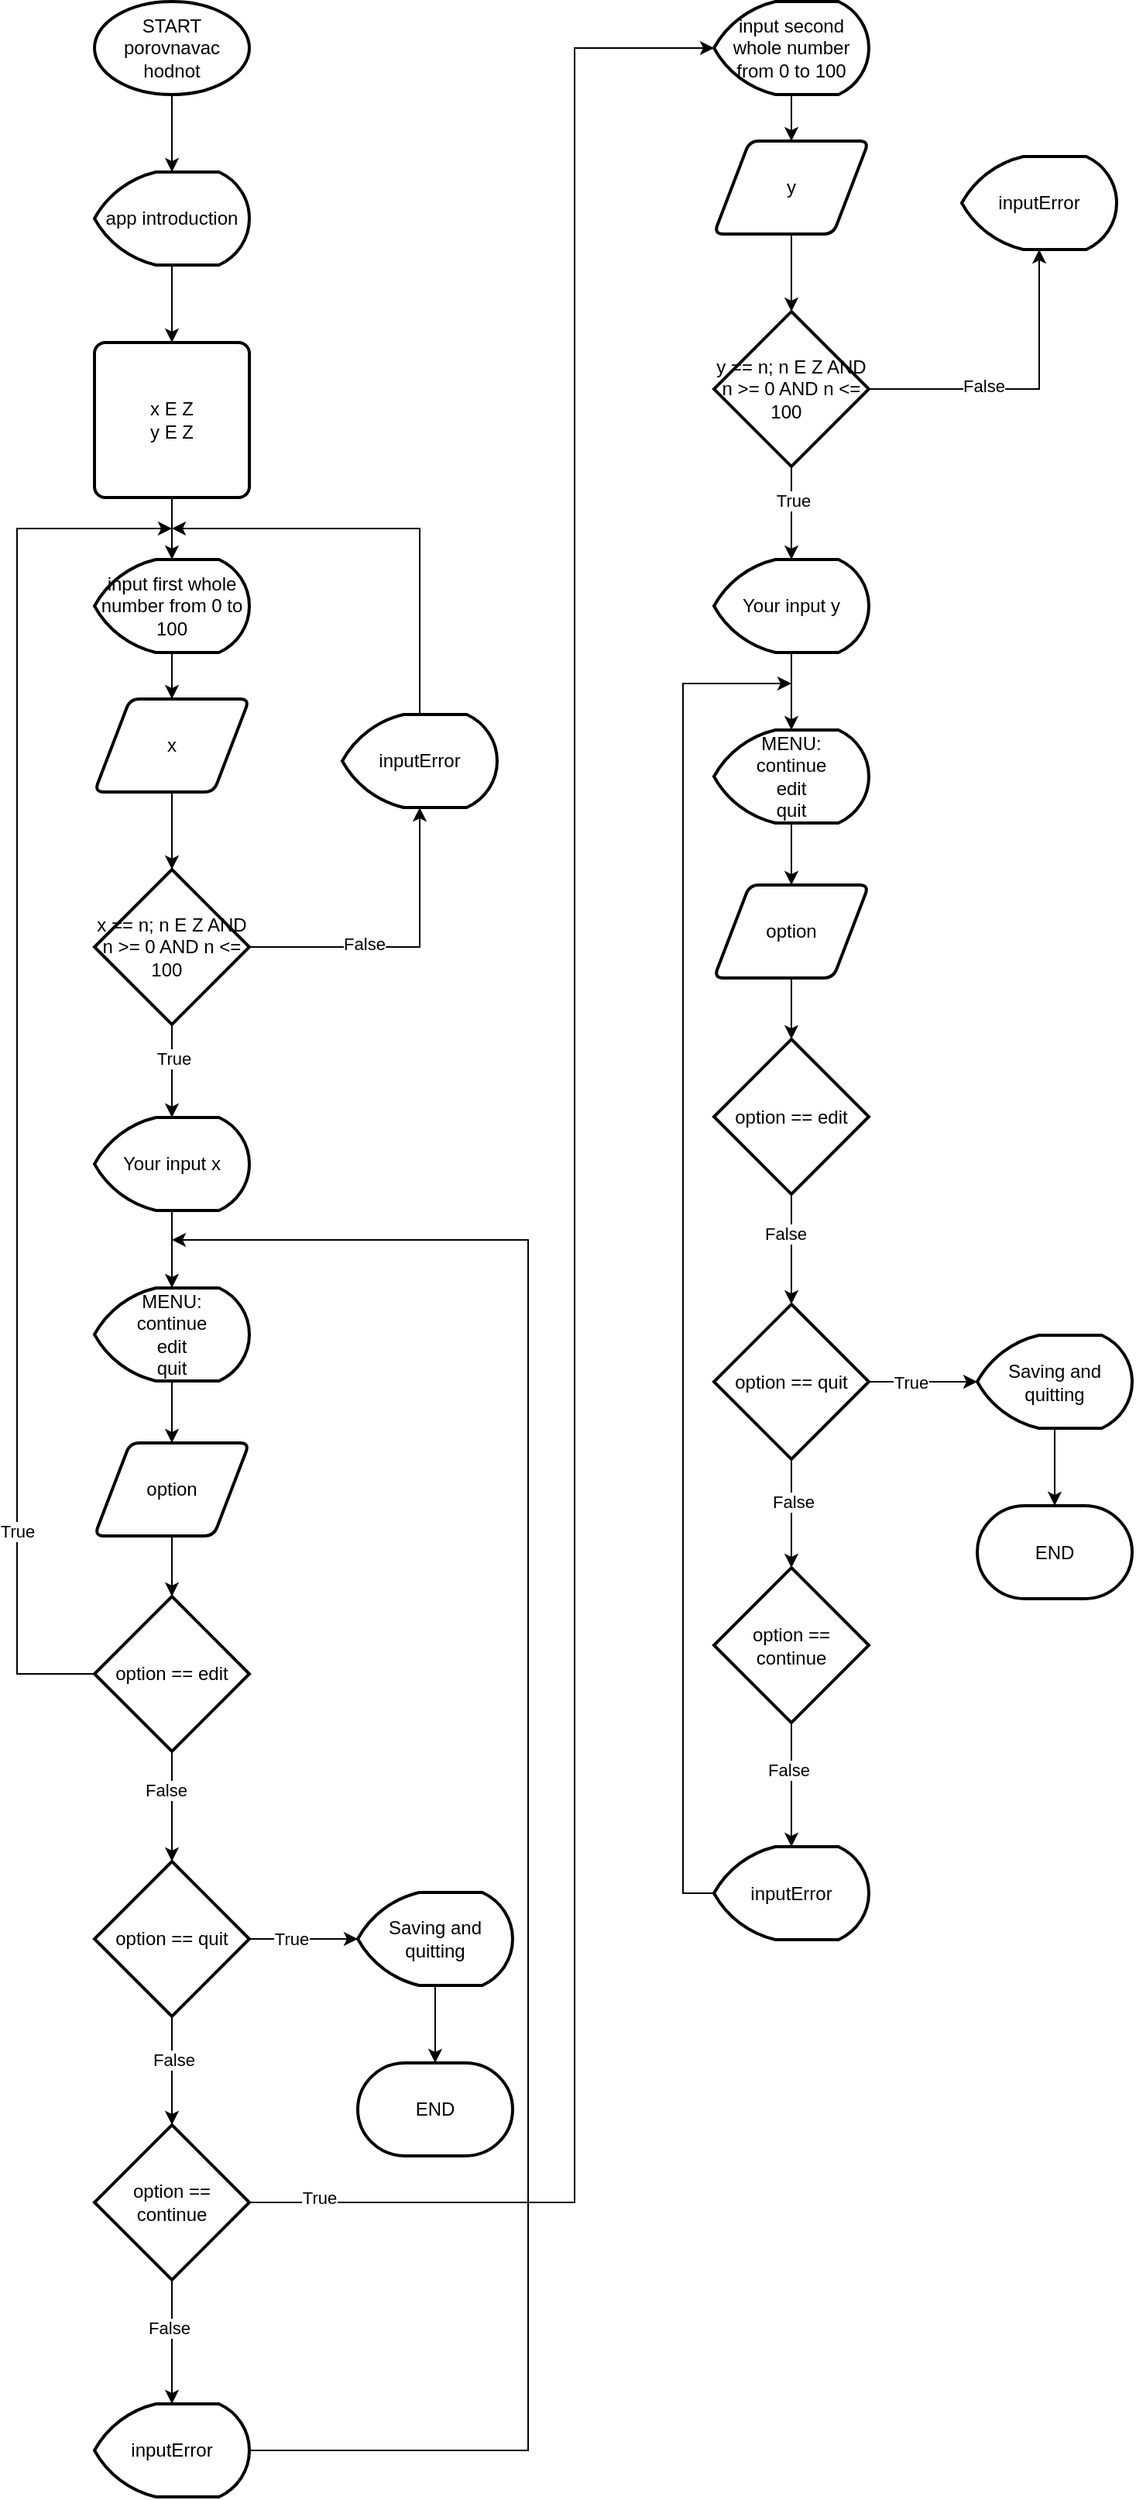 <mxfile version="20.6.2" type="device"><diagram id="C5RBs43oDa-KdzZeNtuy" name="Page-1"><mxGraphModel dx="1306" dy="785" grid="1" gridSize="10" guides="1" tooltips="1" connect="1" arrows="1" fold="1" page="1" pageScale="1" pageWidth="827" pageHeight="1169" math="0" shadow="0"><root><mxCell id="WIyWlLk6GJQsqaUBKTNV-0"/><mxCell id="WIyWlLk6GJQsqaUBKTNV-1" parent="WIyWlLk6GJQsqaUBKTNV-0"/><mxCell id="ViDhvt9mj5HyhVhJRqnf-46" value="" style="edgeStyle=orthogonalEdgeStyle;rounded=0;orthogonalLoop=1;jettySize=auto;html=1;" parent="WIyWlLk6GJQsqaUBKTNV-1" source="ViDhvt9mj5HyhVhJRqnf-44" target="ViDhvt9mj5HyhVhJRqnf-45" edge="1"><mxGeometry relative="1" as="geometry"/></mxCell><mxCell id="ViDhvt9mj5HyhVhJRqnf-44" value="START&lt;br&gt;porovnavac hodnot" style="strokeWidth=2;html=1;shape=mxgraph.flowchart.start_1;whiteSpace=wrap;" parent="WIyWlLk6GJQsqaUBKTNV-1" vertex="1"><mxGeometry x="70" y="40" width="100" height="60" as="geometry"/></mxCell><mxCell id="ViDhvt9mj5HyhVhJRqnf-51" value="" style="edgeStyle=orthogonalEdgeStyle;rounded=0;orthogonalLoop=1;jettySize=auto;html=1;" parent="WIyWlLk6GJQsqaUBKTNV-1" source="ViDhvt9mj5HyhVhJRqnf-45" target="ViDhvt9mj5HyhVhJRqnf-47" edge="1"><mxGeometry relative="1" as="geometry"/></mxCell><mxCell id="ViDhvt9mj5HyhVhJRqnf-45" value="app introduction" style="strokeWidth=2;html=1;shape=mxgraph.flowchart.display;whiteSpace=wrap;" parent="WIyWlLk6GJQsqaUBKTNV-1" vertex="1"><mxGeometry x="70" y="150" width="100" height="60" as="geometry"/></mxCell><mxCell id="ViDhvt9mj5HyhVhJRqnf-52" value="" style="edgeStyle=orthogonalEdgeStyle;rounded=0;orthogonalLoop=1;jettySize=auto;html=1;" parent="WIyWlLk6GJQsqaUBKTNV-1" source="ViDhvt9mj5HyhVhJRqnf-47" target="ViDhvt9mj5HyhVhJRqnf-48" edge="1"><mxGeometry relative="1" as="geometry"/></mxCell><mxCell id="ViDhvt9mj5HyhVhJRqnf-47" value="x E Z&lt;br&gt;y E Z" style="rounded=1;whiteSpace=wrap;html=1;absoluteArcSize=1;arcSize=14;strokeWidth=2;" parent="WIyWlLk6GJQsqaUBKTNV-1" vertex="1"><mxGeometry x="70" y="260" width="100" height="100" as="geometry"/></mxCell><mxCell id="ViDhvt9mj5HyhVhJRqnf-53" value="" style="edgeStyle=orthogonalEdgeStyle;rounded=0;orthogonalLoop=1;jettySize=auto;html=1;" parent="WIyWlLk6GJQsqaUBKTNV-1" source="ViDhvt9mj5HyhVhJRqnf-48" target="ViDhvt9mj5HyhVhJRqnf-49" edge="1"><mxGeometry relative="1" as="geometry"/></mxCell><mxCell id="ViDhvt9mj5HyhVhJRqnf-48" value="input first whole number from 0 to 100" style="strokeWidth=2;html=1;shape=mxgraph.flowchart.display;whiteSpace=wrap;" parent="WIyWlLk6GJQsqaUBKTNV-1" vertex="1"><mxGeometry x="70" y="400" width="100" height="60" as="geometry"/></mxCell><mxCell id="ViDhvt9mj5HyhVhJRqnf-54" value="" style="edgeStyle=orthogonalEdgeStyle;rounded=0;orthogonalLoop=1;jettySize=auto;html=1;" parent="WIyWlLk6GJQsqaUBKTNV-1" source="ViDhvt9mj5HyhVhJRqnf-49" target="ViDhvt9mj5HyhVhJRqnf-50" edge="1"><mxGeometry relative="1" as="geometry"/></mxCell><mxCell id="ViDhvt9mj5HyhVhJRqnf-49" value="x" style="shape=parallelogram;html=1;strokeWidth=2;perimeter=parallelogramPerimeter;whiteSpace=wrap;rounded=1;arcSize=12;size=0.23;" parent="WIyWlLk6GJQsqaUBKTNV-1" vertex="1"><mxGeometry x="70" y="490" width="100" height="60" as="geometry"/></mxCell><mxCell id="ViDhvt9mj5HyhVhJRqnf-57" style="edgeStyle=orthogonalEdgeStyle;rounded=0;orthogonalLoop=1;jettySize=auto;html=1;entryX=0.5;entryY=1;entryDx=0;entryDy=0;entryPerimeter=0;" parent="WIyWlLk6GJQsqaUBKTNV-1" source="ViDhvt9mj5HyhVhJRqnf-50" target="ViDhvt9mj5HyhVhJRqnf-55" edge="1"><mxGeometry relative="1" as="geometry"/></mxCell><mxCell id="ViDhvt9mj5HyhVhJRqnf-60" value="False" style="edgeLabel;html=1;align=center;verticalAlign=middle;resizable=0;points=[];" parent="ViDhvt9mj5HyhVhJRqnf-57" vertex="1" connectable="0"><mxGeometry x="-0.264" y="2" relative="1" as="geometry"><mxPoint as="offset"/></mxGeometry></mxCell><mxCell id="ViDhvt9mj5HyhVhJRqnf-59" value="" style="edgeStyle=orthogonalEdgeStyle;rounded=0;orthogonalLoop=1;jettySize=auto;html=1;" parent="WIyWlLk6GJQsqaUBKTNV-1" source="ViDhvt9mj5HyhVhJRqnf-50" target="ViDhvt9mj5HyhVhJRqnf-58" edge="1"><mxGeometry relative="1" as="geometry"/></mxCell><mxCell id="ViDhvt9mj5HyhVhJRqnf-61" value="True" style="edgeLabel;html=1;align=center;verticalAlign=middle;resizable=0;points=[];" parent="ViDhvt9mj5HyhVhJRqnf-59" vertex="1" connectable="0"><mxGeometry x="-0.272" y="1" relative="1" as="geometry"><mxPoint as="offset"/></mxGeometry></mxCell><mxCell id="ViDhvt9mj5HyhVhJRqnf-50" value="x == n; n E Z AND n &amp;gt;= 0 AND n &amp;lt;= 100&amp;nbsp;&amp;nbsp;" style="strokeWidth=2;html=1;shape=mxgraph.flowchart.decision;whiteSpace=wrap;" parent="WIyWlLk6GJQsqaUBKTNV-1" vertex="1"><mxGeometry x="70" y="600" width="100" height="100" as="geometry"/></mxCell><mxCell id="ViDhvt9mj5HyhVhJRqnf-56" style="edgeStyle=orthogonalEdgeStyle;rounded=0;orthogonalLoop=1;jettySize=auto;html=1;" parent="WIyWlLk6GJQsqaUBKTNV-1" source="ViDhvt9mj5HyhVhJRqnf-55" edge="1"><mxGeometry relative="1" as="geometry"><mxPoint x="120" y="380" as="targetPoint"/><Array as="points"><mxPoint x="280" y="380"/><mxPoint x="120" y="380"/></Array></mxGeometry></mxCell><mxCell id="ViDhvt9mj5HyhVhJRqnf-55" value="inputError" style="strokeWidth=2;html=1;shape=mxgraph.flowchart.display;whiteSpace=wrap;" parent="WIyWlLk6GJQsqaUBKTNV-1" vertex="1"><mxGeometry x="230" y="500" width="100" height="60" as="geometry"/></mxCell><mxCell id="ViDhvt9mj5HyhVhJRqnf-63" value="" style="edgeStyle=orthogonalEdgeStyle;rounded=0;orthogonalLoop=1;jettySize=auto;html=1;" parent="WIyWlLk6GJQsqaUBKTNV-1" source="ViDhvt9mj5HyhVhJRqnf-58" target="ViDhvt9mj5HyhVhJRqnf-62" edge="1"><mxGeometry relative="1" as="geometry"/></mxCell><mxCell id="ViDhvt9mj5HyhVhJRqnf-58" value="Your input x" style="strokeWidth=2;html=1;shape=mxgraph.flowchart.display;whiteSpace=wrap;" parent="WIyWlLk6GJQsqaUBKTNV-1" vertex="1"><mxGeometry x="70" y="760" width="100" height="60" as="geometry"/></mxCell><mxCell id="ViDhvt9mj5HyhVhJRqnf-65" value="" style="edgeStyle=orthogonalEdgeStyle;rounded=0;orthogonalLoop=1;jettySize=auto;html=1;" parent="WIyWlLk6GJQsqaUBKTNV-1" source="ViDhvt9mj5HyhVhJRqnf-62" target="ViDhvt9mj5HyhVhJRqnf-64" edge="1"><mxGeometry relative="1" as="geometry"/></mxCell><mxCell id="ViDhvt9mj5HyhVhJRqnf-62" value="MENU:&lt;br&gt;continue&lt;br&gt;edit&lt;br&gt;quit" style="strokeWidth=2;html=1;shape=mxgraph.flowchart.display;whiteSpace=wrap;" parent="WIyWlLk6GJQsqaUBKTNV-1" vertex="1"><mxGeometry x="70" y="870" width="100" height="60" as="geometry"/></mxCell><mxCell id="ViDhvt9mj5HyhVhJRqnf-67" value="" style="edgeStyle=orthogonalEdgeStyle;rounded=0;orthogonalLoop=1;jettySize=auto;html=1;" parent="WIyWlLk6GJQsqaUBKTNV-1" source="ViDhvt9mj5HyhVhJRqnf-64" target="ViDhvt9mj5HyhVhJRqnf-66" edge="1"><mxGeometry relative="1" as="geometry"/></mxCell><mxCell id="ViDhvt9mj5HyhVhJRqnf-64" value="option" style="shape=parallelogram;html=1;strokeWidth=2;perimeter=parallelogramPerimeter;whiteSpace=wrap;rounded=1;arcSize=12;size=0.23;" parent="WIyWlLk6GJQsqaUBKTNV-1" vertex="1"><mxGeometry x="70" y="970" width="100" height="60" as="geometry"/></mxCell><mxCell id="ViDhvt9mj5HyhVhJRqnf-68" style="edgeStyle=orthogonalEdgeStyle;rounded=0;orthogonalLoop=1;jettySize=auto;html=1;exitX=0;exitY=0.5;exitDx=0;exitDy=0;exitPerimeter=0;" parent="WIyWlLk6GJQsqaUBKTNV-1" source="ViDhvt9mj5HyhVhJRqnf-66" edge="1"><mxGeometry relative="1" as="geometry"><mxPoint x="120" y="380" as="targetPoint"/><Array as="points"><mxPoint x="20" y="1119"/><mxPoint x="20" y="380"/></Array></mxGeometry></mxCell><mxCell id="ViDhvt9mj5HyhVhJRqnf-73" value="True" style="edgeLabel;html=1;align=center;verticalAlign=middle;resizable=0;points=[];" parent="ViDhvt9mj5HyhVhJRqnf-68" vertex="1" connectable="0"><mxGeometry x="-0.68" relative="1" as="geometry"><mxPoint as="offset"/></mxGeometry></mxCell><object label="" id="ViDhvt9mj5HyhVhJRqnf-70"><mxCell style="edgeStyle=orthogonalEdgeStyle;rounded=0;orthogonalLoop=1;jettySize=auto;html=1;" parent="WIyWlLk6GJQsqaUBKTNV-1" source="ViDhvt9mj5HyhVhJRqnf-66" target="ViDhvt9mj5HyhVhJRqnf-69" edge="1"><mxGeometry relative="1" as="geometry"><Array as="points"><mxPoint x="120" y="1190"/><mxPoint x="120" y="1190"/></Array></mxGeometry></mxCell></object><mxCell id="ViDhvt9mj5HyhVhJRqnf-74" value="False" style="edgeLabel;html=1;align=center;verticalAlign=middle;resizable=0;points=[];" parent="ViDhvt9mj5HyhVhJRqnf-70" vertex="1" connectable="0"><mxGeometry x="-0.296" y="-4" relative="1" as="geometry"><mxPoint as="offset"/></mxGeometry></mxCell><mxCell id="ViDhvt9mj5HyhVhJRqnf-66" value="option == edit" style="strokeWidth=2;html=1;shape=mxgraph.flowchart.decision;whiteSpace=wrap;" parent="WIyWlLk6GJQsqaUBKTNV-1" vertex="1"><mxGeometry x="70" y="1069" width="100" height="100" as="geometry"/></mxCell><mxCell id="ViDhvt9mj5HyhVhJRqnf-72" value="" style="edgeStyle=orthogonalEdgeStyle;rounded=0;orthogonalLoop=1;jettySize=auto;html=1;" parent="WIyWlLk6GJQsqaUBKTNV-1" source="ViDhvt9mj5HyhVhJRqnf-69" target="ViDhvt9mj5HyhVhJRqnf-71" edge="1"><mxGeometry relative="1" as="geometry"/></mxCell><mxCell id="ViDhvt9mj5HyhVhJRqnf-75" value="False" style="edgeLabel;html=1;align=center;verticalAlign=middle;resizable=0;points=[];" parent="ViDhvt9mj5HyhVhJRqnf-72" vertex="1" connectable="0"><mxGeometry x="-0.21" y="1" relative="1" as="geometry"><mxPoint as="offset"/></mxGeometry></mxCell><mxCell id="ViDhvt9mj5HyhVhJRqnf-78" value="" style="edgeStyle=orthogonalEdgeStyle;rounded=0;orthogonalLoop=1;jettySize=auto;html=1;" parent="WIyWlLk6GJQsqaUBKTNV-1" source="ViDhvt9mj5HyhVhJRqnf-69" target="ViDhvt9mj5HyhVhJRqnf-76" edge="1"><mxGeometry relative="1" as="geometry"/></mxCell><mxCell id="ViDhvt9mj5HyhVhJRqnf-80" value="True" style="edgeLabel;html=1;align=center;verticalAlign=middle;resizable=0;points=[];" parent="ViDhvt9mj5HyhVhJRqnf-78" vertex="1" connectable="0"><mxGeometry x="-0.246" relative="1" as="geometry"><mxPoint as="offset"/></mxGeometry></mxCell><mxCell id="ViDhvt9mj5HyhVhJRqnf-69" value="option == quit" style="strokeWidth=2;html=1;shape=mxgraph.flowchart.decision;whiteSpace=wrap;" parent="WIyWlLk6GJQsqaUBKTNV-1" vertex="1"><mxGeometry x="70" y="1240" width="100" height="100" as="geometry"/></mxCell><mxCell id="n05oCTqLYM93C7YEkfNj-15" style="edgeStyle=orthogonalEdgeStyle;rounded=0;orthogonalLoop=1;jettySize=auto;html=1;entryX=0;entryY=0.5;entryDx=0;entryDy=0;entryPerimeter=0;" edge="1" parent="WIyWlLk6GJQsqaUBKTNV-1" source="ViDhvt9mj5HyhVhJRqnf-71" target="n05oCTqLYM93C7YEkfNj-1"><mxGeometry relative="1" as="geometry"><mxPoint x="380" y="68" as="targetPoint"/><Array as="points"><mxPoint x="380" y="1460"/><mxPoint x="380" y="70"/></Array></mxGeometry></mxCell><mxCell id="n05oCTqLYM93C7YEkfNj-16" value="True&lt;br&gt;" style="edgeLabel;html=1;align=center;verticalAlign=middle;resizable=0;points=[];" vertex="1" connectable="0" parent="n05oCTqLYM93C7YEkfNj-15"><mxGeometry x="-0.947" y="3" relative="1" as="geometry"><mxPoint as="offset"/></mxGeometry></mxCell><mxCell id="n05oCTqLYM93C7YEkfNj-23" value="" style="edgeStyle=orthogonalEdgeStyle;rounded=0;orthogonalLoop=1;jettySize=auto;html=1;" edge="1" parent="WIyWlLk6GJQsqaUBKTNV-1" source="ViDhvt9mj5HyhVhJRqnf-71" target="n05oCTqLYM93C7YEkfNj-20"><mxGeometry relative="1" as="geometry"/></mxCell><mxCell id="n05oCTqLYM93C7YEkfNj-24" value="False&lt;br&gt;" style="edgeLabel;html=1;align=center;verticalAlign=middle;resizable=0;points=[];" vertex="1" connectable="0" parent="n05oCTqLYM93C7YEkfNj-23"><mxGeometry x="-0.237" y="-2" relative="1" as="geometry"><mxPoint as="offset"/></mxGeometry></mxCell><mxCell id="ViDhvt9mj5HyhVhJRqnf-71" value="option == continue" style="strokeWidth=2;html=1;shape=mxgraph.flowchart.decision;whiteSpace=wrap;" parent="WIyWlLk6GJQsqaUBKTNV-1" vertex="1"><mxGeometry x="70" y="1410" width="100" height="100" as="geometry"/></mxCell><mxCell id="ViDhvt9mj5HyhVhJRqnf-79" value="" style="edgeStyle=orthogonalEdgeStyle;rounded=0;orthogonalLoop=1;jettySize=auto;html=1;" parent="WIyWlLk6GJQsqaUBKTNV-1" source="ViDhvt9mj5HyhVhJRqnf-76" target="ViDhvt9mj5HyhVhJRqnf-77" edge="1"><mxGeometry relative="1" as="geometry"/></mxCell><mxCell id="ViDhvt9mj5HyhVhJRqnf-76" value="Saving and quitting" style="strokeWidth=2;html=1;shape=mxgraph.flowchart.display;whiteSpace=wrap;" parent="WIyWlLk6GJQsqaUBKTNV-1" vertex="1"><mxGeometry x="240" y="1260" width="100" height="60" as="geometry"/></mxCell><mxCell id="ViDhvt9mj5HyhVhJRqnf-77" value="END" style="strokeWidth=2;html=1;shape=mxgraph.flowchart.terminator;whiteSpace=wrap;" parent="WIyWlLk6GJQsqaUBKTNV-1" vertex="1"><mxGeometry x="240" y="1370" width="100" height="60" as="geometry"/></mxCell><mxCell id="n05oCTqLYM93C7YEkfNj-0" value="" style="edgeStyle=orthogonalEdgeStyle;rounded=0;orthogonalLoop=1;jettySize=auto;html=1;" edge="1" parent="WIyWlLk6GJQsqaUBKTNV-1" source="n05oCTqLYM93C7YEkfNj-1" target="n05oCTqLYM93C7YEkfNj-3"><mxGeometry relative="1" as="geometry"/></mxCell><mxCell id="n05oCTqLYM93C7YEkfNj-1" value="input second whole number from 0 to 100" style="strokeWidth=2;html=1;shape=mxgraph.flowchart.display;whiteSpace=wrap;" vertex="1" parent="WIyWlLk6GJQsqaUBKTNV-1"><mxGeometry x="470" y="40" width="100" height="60" as="geometry"/></mxCell><mxCell id="n05oCTqLYM93C7YEkfNj-2" value="" style="edgeStyle=orthogonalEdgeStyle;rounded=0;orthogonalLoop=1;jettySize=auto;html=1;" edge="1" parent="WIyWlLk6GJQsqaUBKTNV-1" source="n05oCTqLYM93C7YEkfNj-3" target="n05oCTqLYM93C7YEkfNj-8"><mxGeometry relative="1" as="geometry"/></mxCell><mxCell id="n05oCTqLYM93C7YEkfNj-3" value="y" style="shape=parallelogram;html=1;strokeWidth=2;perimeter=parallelogramPerimeter;whiteSpace=wrap;rounded=1;arcSize=12;size=0.23;" vertex="1" parent="WIyWlLk6GJQsqaUBKTNV-1"><mxGeometry x="470" y="130" width="100" height="60" as="geometry"/></mxCell><mxCell id="n05oCTqLYM93C7YEkfNj-4" style="edgeStyle=orthogonalEdgeStyle;rounded=0;orthogonalLoop=1;jettySize=auto;html=1;entryX=0.5;entryY=1;entryDx=0;entryDy=0;entryPerimeter=0;" edge="1" parent="WIyWlLk6GJQsqaUBKTNV-1" source="n05oCTqLYM93C7YEkfNj-8" target="n05oCTqLYM93C7YEkfNj-9"><mxGeometry relative="1" as="geometry"/></mxCell><mxCell id="n05oCTqLYM93C7YEkfNj-5" value="False" style="edgeLabel;html=1;align=center;verticalAlign=middle;resizable=0;points=[];" vertex="1" connectable="0" parent="n05oCTqLYM93C7YEkfNj-4"><mxGeometry x="-0.264" y="2" relative="1" as="geometry"><mxPoint as="offset"/></mxGeometry></mxCell><mxCell id="n05oCTqLYM93C7YEkfNj-6" value="" style="edgeStyle=orthogonalEdgeStyle;rounded=0;orthogonalLoop=1;jettySize=auto;html=1;" edge="1" parent="WIyWlLk6GJQsqaUBKTNV-1" source="n05oCTqLYM93C7YEkfNj-8" target="n05oCTqLYM93C7YEkfNj-11"><mxGeometry relative="1" as="geometry"/></mxCell><mxCell id="n05oCTqLYM93C7YEkfNj-7" value="True" style="edgeLabel;html=1;align=center;verticalAlign=middle;resizable=0;points=[];" vertex="1" connectable="0" parent="n05oCTqLYM93C7YEkfNj-6"><mxGeometry x="-0.272" y="1" relative="1" as="geometry"><mxPoint as="offset"/></mxGeometry></mxCell><mxCell id="n05oCTqLYM93C7YEkfNj-8" value="y == n; n E Z AND n &amp;gt;= 0 AND n &amp;lt;= 100&amp;nbsp;&amp;nbsp;" style="strokeWidth=2;html=1;shape=mxgraph.flowchart.decision;whiteSpace=wrap;" vertex="1" parent="WIyWlLk6GJQsqaUBKTNV-1"><mxGeometry x="470" y="240" width="100" height="100" as="geometry"/></mxCell><mxCell id="n05oCTqLYM93C7YEkfNj-9" value="inputError" style="strokeWidth=2;html=1;shape=mxgraph.flowchart.display;whiteSpace=wrap;" vertex="1" parent="WIyWlLk6GJQsqaUBKTNV-1"><mxGeometry x="630" y="140" width="100" height="60" as="geometry"/></mxCell><mxCell id="n05oCTqLYM93C7YEkfNj-10" value="" style="edgeStyle=orthogonalEdgeStyle;rounded=0;orthogonalLoop=1;jettySize=auto;html=1;" edge="1" parent="WIyWlLk6GJQsqaUBKTNV-1" source="n05oCTqLYM93C7YEkfNj-11" target="n05oCTqLYM93C7YEkfNj-13"><mxGeometry relative="1" as="geometry"/></mxCell><mxCell id="n05oCTqLYM93C7YEkfNj-11" value="Your input y" style="strokeWidth=2;html=1;shape=mxgraph.flowchart.display;whiteSpace=wrap;" vertex="1" parent="WIyWlLk6GJQsqaUBKTNV-1"><mxGeometry x="470" y="400" width="100" height="60" as="geometry"/></mxCell><mxCell id="n05oCTqLYM93C7YEkfNj-12" value="" style="edgeStyle=orthogonalEdgeStyle;rounded=0;orthogonalLoop=1;jettySize=auto;html=1;" edge="1" parent="WIyWlLk6GJQsqaUBKTNV-1" source="n05oCTqLYM93C7YEkfNj-13" target="n05oCTqLYM93C7YEkfNj-14"><mxGeometry relative="1" as="geometry"/></mxCell><mxCell id="n05oCTqLYM93C7YEkfNj-13" value="MENU:&lt;br&gt;continue&lt;br&gt;edit&lt;br&gt;quit" style="strokeWidth=2;html=1;shape=mxgraph.flowchart.display;whiteSpace=wrap;" vertex="1" parent="WIyWlLk6GJQsqaUBKTNV-1"><mxGeometry x="470" y="510" width="100" height="60" as="geometry"/></mxCell><mxCell id="n05oCTqLYM93C7YEkfNj-44" value="" style="edgeStyle=orthogonalEdgeStyle;rounded=0;orthogonalLoop=1;jettySize=auto;html=1;" edge="1" parent="WIyWlLk6GJQsqaUBKTNV-1" source="n05oCTqLYM93C7YEkfNj-14" target="n05oCTqLYM93C7YEkfNj-30"><mxGeometry relative="1" as="geometry"/></mxCell><mxCell id="n05oCTqLYM93C7YEkfNj-14" value="option" style="shape=parallelogram;html=1;strokeWidth=2;perimeter=parallelogramPerimeter;whiteSpace=wrap;rounded=1;arcSize=12;size=0.23;" vertex="1" parent="WIyWlLk6GJQsqaUBKTNV-1"><mxGeometry x="470" y="610" width="100" height="60" as="geometry"/></mxCell><mxCell id="n05oCTqLYM93C7YEkfNj-25" style="edgeStyle=orthogonalEdgeStyle;rounded=0;orthogonalLoop=1;jettySize=auto;html=1;exitX=1;exitY=0.5;exitDx=0;exitDy=0;exitPerimeter=0;" edge="1" parent="WIyWlLk6GJQsqaUBKTNV-1" source="n05oCTqLYM93C7YEkfNj-20"><mxGeometry relative="1" as="geometry"><mxPoint x="120" y="839" as="targetPoint"/><Array as="points"><mxPoint x="350" y="1620"/></Array></mxGeometry></mxCell><mxCell id="n05oCTqLYM93C7YEkfNj-20" value="inputError" style="strokeWidth=2;html=1;shape=mxgraph.flowchart.display;whiteSpace=wrap;" vertex="1" parent="WIyWlLk6GJQsqaUBKTNV-1"><mxGeometry x="70" y="1590" width="100" height="60" as="geometry"/></mxCell><object label="" id="n05oCTqLYM93C7YEkfNj-28"><mxCell style="edgeStyle=orthogonalEdgeStyle;rounded=0;orthogonalLoop=1;jettySize=auto;html=1;" edge="1" parent="WIyWlLk6GJQsqaUBKTNV-1" source="n05oCTqLYM93C7YEkfNj-30" target="n05oCTqLYM93C7YEkfNj-35"><mxGeometry relative="1" as="geometry"><Array as="points"><mxPoint x="520" y="830.5"/><mxPoint x="520" y="830.5"/></Array></mxGeometry></mxCell></object><mxCell id="n05oCTqLYM93C7YEkfNj-29" value="False" style="edgeLabel;html=1;align=center;verticalAlign=middle;resizable=0;points=[];" vertex="1" connectable="0" parent="n05oCTqLYM93C7YEkfNj-28"><mxGeometry x="-0.296" y="-4" relative="1" as="geometry"><mxPoint as="offset"/></mxGeometry></mxCell><mxCell id="n05oCTqLYM93C7YEkfNj-30" value="option == edit" style="strokeWidth=2;html=1;shape=mxgraph.flowchart.decision;whiteSpace=wrap;" vertex="1" parent="WIyWlLk6GJQsqaUBKTNV-1"><mxGeometry x="470" y="709.5" width="100" height="100" as="geometry"/></mxCell><mxCell id="n05oCTqLYM93C7YEkfNj-31" value="" style="edgeStyle=orthogonalEdgeStyle;rounded=0;orthogonalLoop=1;jettySize=auto;html=1;" edge="1" parent="WIyWlLk6GJQsqaUBKTNV-1" source="n05oCTqLYM93C7YEkfNj-35" target="n05oCTqLYM93C7YEkfNj-39"><mxGeometry relative="1" as="geometry"/></mxCell><mxCell id="n05oCTqLYM93C7YEkfNj-32" value="False" style="edgeLabel;html=1;align=center;verticalAlign=middle;resizable=0;points=[];" vertex="1" connectable="0" parent="n05oCTqLYM93C7YEkfNj-31"><mxGeometry x="-0.21" y="1" relative="1" as="geometry"><mxPoint as="offset"/></mxGeometry></mxCell><mxCell id="n05oCTqLYM93C7YEkfNj-33" value="" style="edgeStyle=orthogonalEdgeStyle;rounded=0;orthogonalLoop=1;jettySize=auto;html=1;" edge="1" parent="WIyWlLk6GJQsqaUBKTNV-1" source="n05oCTqLYM93C7YEkfNj-35" target="n05oCTqLYM93C7YEkfNj-41"><mxGeometry relative="1" as="geometry"/></mxCell><mxCell id="n05oCTqLYM93C7YEkfNj-34" value="True" style="edgeLabel;html=1;align=center;verticalAlign=middle;resizable=0;points=[];" vertex="1" connectable="0" parent="n05oCTqLYM93C7YEkfNj-33"><mxGeometry x="-0.246" relative="1" as="geometry"><mxPoint as="offset"/></mxGeometry></mxCell><mxCell id="n05oCTqLYM93C7YEkfNj-35" value="option == quit" style="strokeWidth=2;html=1;shape=mxgraph.flowchart.decision;whiteSpace=wrap;" vertex="1" parent="WIyWlLk6GJQsqaUBKTNV-1"><mxGeometry x="470" y="880.5" width="100" height="100" as="geometry"/></mxCell><mxCell id="n05oCTqLYM93C7YEkfNj-37" value="" style="edgeStyle=orthogonalEdgeStyle;rounded=0;orthogonalLoop=1;jettySize=auto;html=1;" edge="1" parent="WIyWlLk6GJQsqaUBKTNV-1" source="n05oCTqLYM93C7YEkfNj-39" target="n05oCTqLYM93C7YEkfNj-43"><mxGeometry relative="1" as="geometry"/></mxCell><mxCell id="n05oCTqLYM93C7YEkfNj-38" value="False&lt;br&gt;" style="edgeLabel;html=1;align=center;verticalAlign=middle;resizable=0;points=[];" vertex="1" connectable="0" parent="n05oCTqLYM93C7YEkfNj-37"><mxGeometry x="-0.237" y="-2" relative="1" as="geometry"><mxPoint as="offset"/></mxGeometry></mxCell><mxCell id="n05oCTqLYM93C7YEkfNj-39" value="option == continue" style="strokeWidth=2;html=1;shape=mxgraph.flowchart.decision;whiteSpace=wrap;" vertex="1" parent="WIyWlLk6GJQsqaUBKTNV-1"><mxGeometry x="470" y="1050.5" width="100" height="100" as="geometry"/></mxCell><mxCell id="n05oCTqLYM93C7YEkfNj-40" value="" style="edgeStyle=orthogonalEdgeStyle;rounded=0;orthogonalLoop=1;jettySize=auto;html=1;" edge="1" parent="WIyWlLk6GJQsqaUBKTNV-1" source="n05oCTqLYM93C7YEkfNj-41" target="n05oCTqLYM93C7YEkfNj-42"><mxGeometry relative="1" as="geometry"/></mxCell><mxCell id="n05oCTqLYM93C7YEkfNj-41" value="Saving and quitting" style="strokeWidth=2;html=1;shape=mxgraph.flowchart.display;whiteSpace=wrap;" vertex="1" parent="WIyWlLk6GJQsqaUBKTNV-1"><mxGeometry x="640" y="900.5" width="100" height="60" as="geometry"/></mxCell><mxCell id="n05oCTqLYM93C7YEkfNj-42" value="END" style="strokeWidth=2;html=1;shape=mxgraph.flowchart.terminator;whiteSpace=wrap;" vertex="1" parent="WIyWlLk6GJQsqaUBKTNV-1"><mxGeometry x="640" y="1010.5" width="100" height="60" as="geometry"/></mxCell><mxCell id="n05oCTqLYM93C7YEkfNj-45" style="edgeStyle=orthogonalEdgeStyle;rounded=0;orthogonalLoop=1;jettySize=auto;html=1;exitX=0;exitY=0.5;exitDx=0;exitDy=0;exitPerimeter=0;" edge="1" parent="WIyWlLk6GJQsqaUBKTNV-1" source="n05oCTqLYM93C7YEkfNj-43"><mxGeometry relative="1" as="geometry"><mxPoint x="520" y="480" as="targetPoint"/><Array as="points"><mxPoint x="450" y="1261"/></Array></mxGeometry></mxCell><mxCell id="n05oCTqLYM93C7YEkfNj-43" value="inputError" style="strokeWidth=2;html=1;shape=mxgraph.flowchart.display;whiteSpace=wrap;" vertex="1" parent="WIyWlLk6GJQsqaUBKTNV-1"><mxGeometry x="470" y="1230.5" width="100" height="60" as="geometry"/></mxCell></root></mxGraphModel></diagram></mxfile>